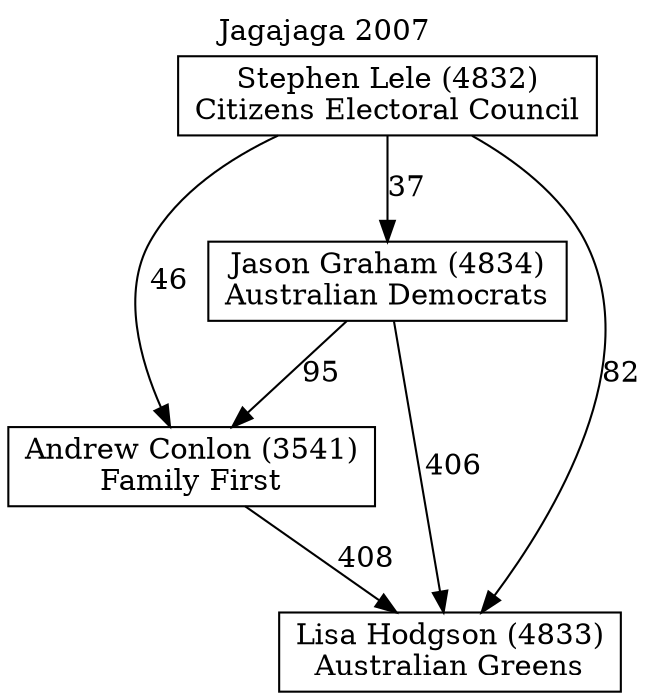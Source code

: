 // House preference flow
digraph "Lisa Hodgson (4833)_Jagajaga_2007" {
	graph [label="Jagajaga 2007" labelloc=t mclimit=10]
	node [shape=box]
	"Andrew Conlon (3541)" [label="Andrew Conlon (3541)
Family First"]
	"Jason Graham (4834)" [label="Jason Graham (4834)
Australian Democrats"]
	"Lisa Hodgson (4833)" [label="Lisa Hodgson (4833)
Australian Greens"]
	"Stephen Lele (4832)" [label="Stephen Lele (4832)
Citizens Electoral Council"]
	"Andrew Conlon (3541)" -> "Lisa Hodgson (4833)" [label=408]
	"Jason Graham (4834)" -> "Andrew Conlon (3541)" [label=95]
	"Jason Graham (4834)" -> "Lisa Hodgson (4833)" [label=406]
	"Stephen Lele (4832)" -> "Andrew Conlon (3541)" [label=46]
	"Stephen Lele (4832)" -> "Jason Graham (4834)" [label=37]
	"Stephen Lele (4832)" -> "Lisa Hodgson (4833)" [label=82]
}
